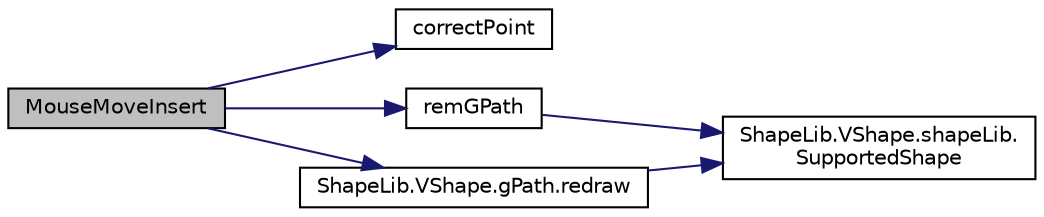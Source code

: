 digraph "MouseMoveInsert"
{
 // LATEX_PDF_SIZE
  edge [fontname="Helvetica",fontsize="10",labelfontname="Helvetica",labelfontsize="10"];
  node [fontname="Helvetica",fontsize="10",shape=record];
  rankdir="LR";
  Node170 [label="MouseMoveInsert",height=0.2,width=0.4,color="black", fillcolor="grey75", style="filled", fontcolor="black",tooltip=" "];
  Node170 -> Node171 [color="midnightblue",fontsize="10",style="solid",fontname="Helvetica"];
  Node171 [label="correctPoint",height=0.2,width=0.4,color="black", fillcolor="white", style="filled",URL="$classShapeLib_1_1VShape_1_1ShapeObj.html#a71cdea85479187fc9529601a58844615",tooltip=" "];
  Node170 -> Node172 [color="midnightblue",fontsize="10",style="solid",fontname="Helvetica"];
  Node172 [label="remGPath",height=0.2,width=0.4,color="black", fillcolor="white", style="filled",URL="$classShapeLib_1_1VShape_1_1ShapeObj.html#a3969d0be24dcac277ab2a486898df32d",tooltip="儲存新繪製的圖形資料"];
  Node172 -> Node173 [color="midnightblue",fontsize="10",style="solid",fontname="Helvetica"];
  Node173 [label="ShapeLib.VShape.shapeLib.\lSupportedShape",height=0.2,width=0.4,color="black", fillcolor="white", style="filled",URL="$classShapeLib_1_1VShape_1_1shapeLib.html#a2351d411700f286075d73bfc5b16ac5a",tooltip="define supported shape"];
  Node170 -> Node174 [color="midnightblue",fontsize="10",style="solid",fontname="Helvetica"];
  Node174 [label="ShapeLib.VShape.gPath.redraw",height=0.2,width=0.4,color="black", fillcolor="white", style="filled",URL="$classShapeLib_1_1VShape_1_1gPath.html#a3d0ca616bad384ca3a1e4a3eef245d07",tooltip=" "];
  Node174 -> Node173 [color="midnightblue",fontsize="10",style="solid",fontname="Helvetica"];
}
